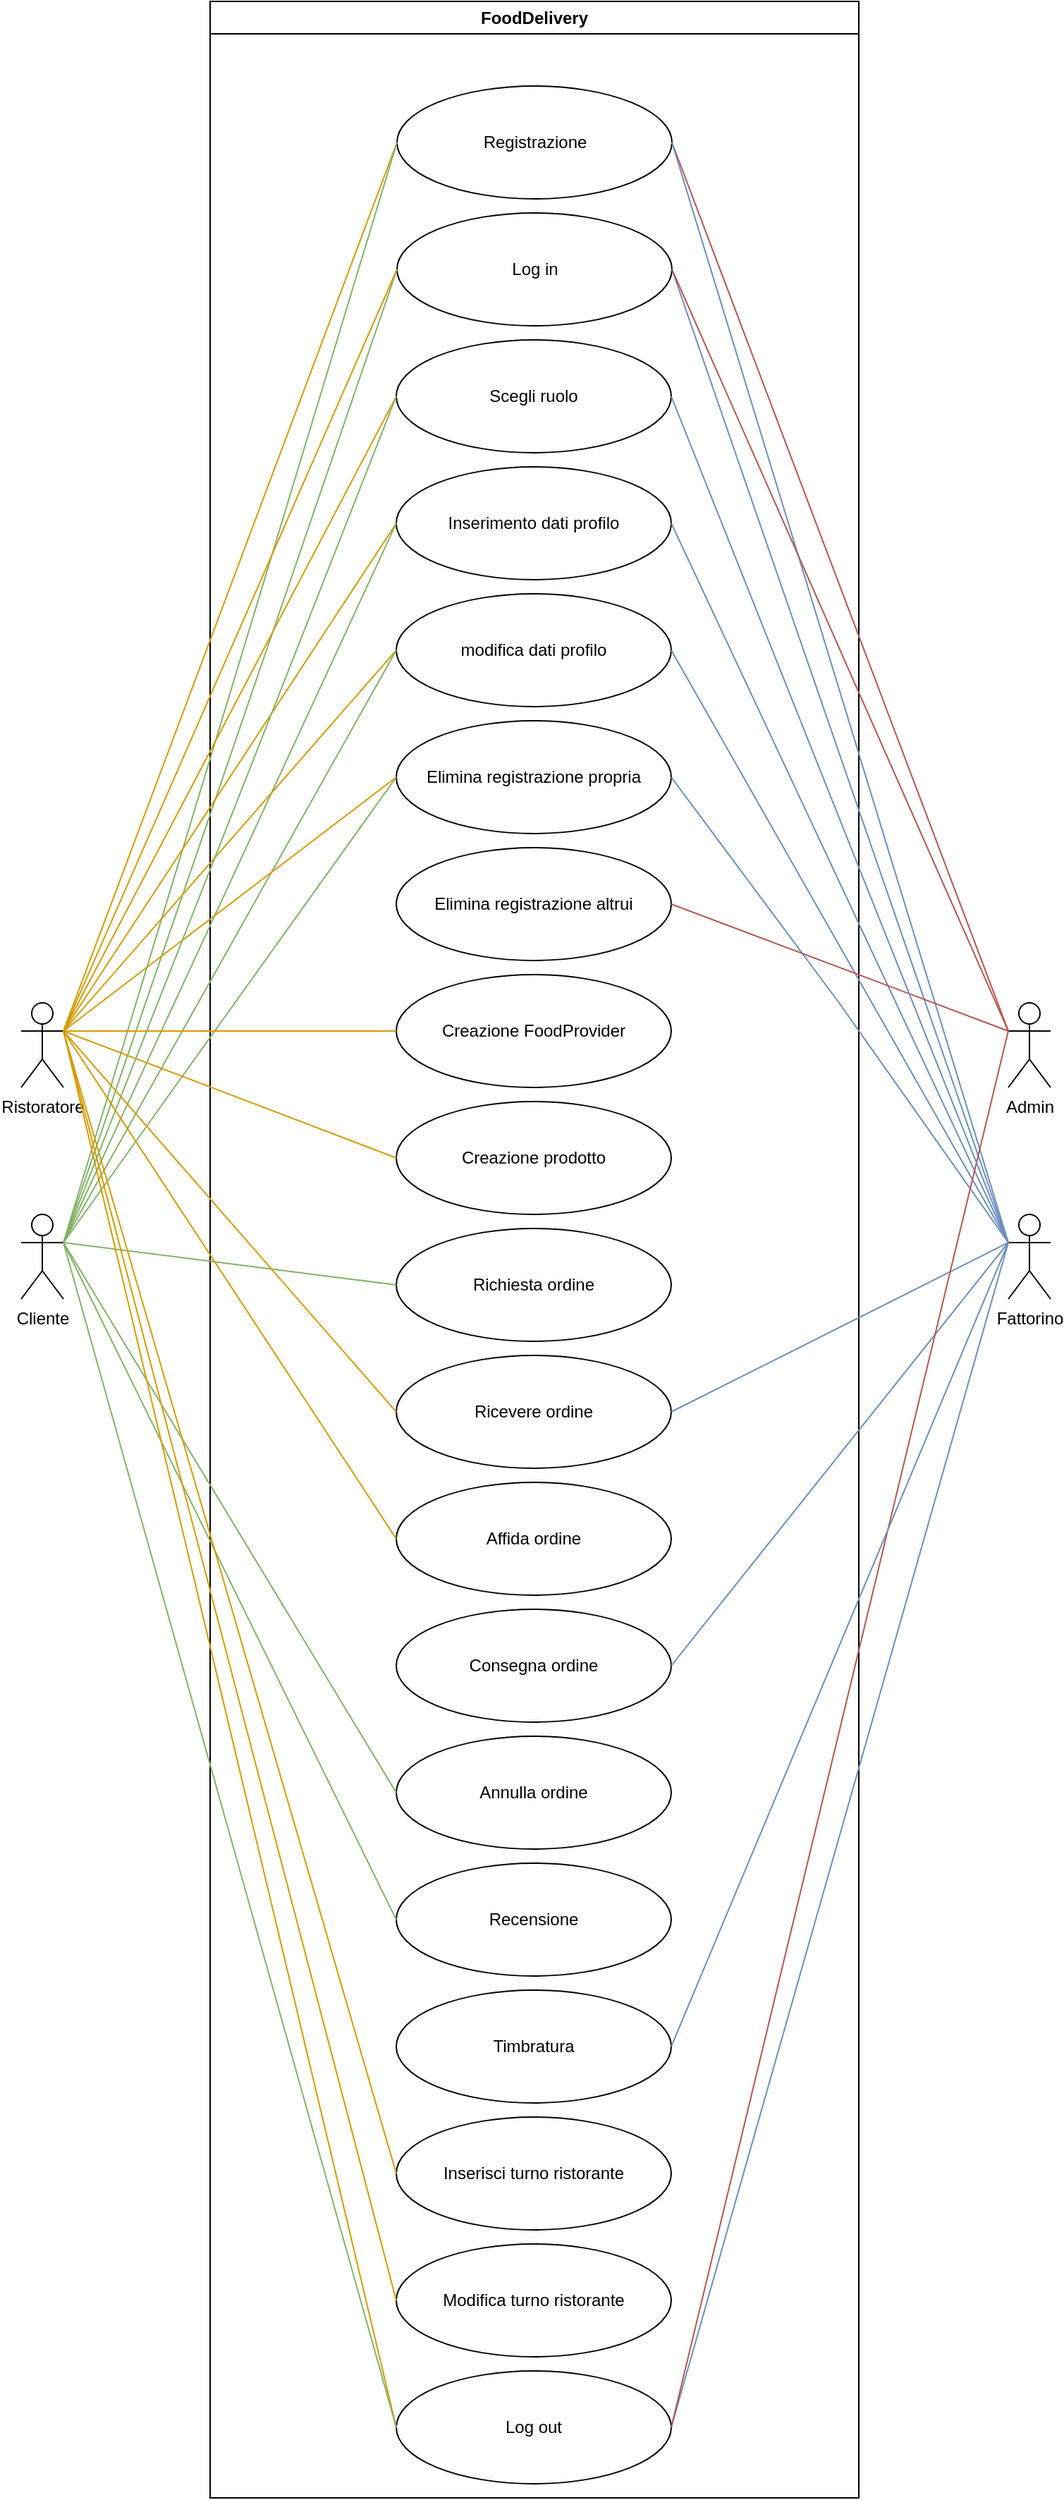 <mxfile version="22.1.5" type="device">
  <diagram id="N3234ASvJfDSWaJryoMs" name="Pagina-1">
    <mxGraphModel dx="1398" dy="790" grid="1" gridSize="10" guides="1" tooltips="1" connect="1" arrows="1" fold="1" page="1" pageScale="1" pageWidth="827" pageHeight="1169" math="0" shadow="0">
      <root>
        <mxCell id="0" />
        <mxCell id="1" parent="0" />
        <mxCell id="EwhVjRwzI69w9qEVV-6i-3" value="FoodDelivery&lt;br&gt;" style="swimlane;whiteSpace=wrap;html=1;" vertex="1" parent="1">
          <mxGeometry x="184" y="20" width="460" height="1770" as="geometry" />
        </mxCell>
        <mxCell id="EwhVjRwzI69w9qEVV-6i-11" value="Registrazione" style="ellipse;whiteSpace=wrap;html=1;" vertex="1" parent="EwhVjRwzI69w9qEVV-6i-3">
          <mxGeometry x="132.5" y="60" width="195" height="80" as="geometry" />
        </mxCell>
        <mxCell id="EwhVjRwzI69w9qEVV-6i-20" value="Log in" style="ellipse;whiteSpace=wrap;html=1;" vertex="1" parent="EwhVjRwzI69w9qEVV-6i-3">
          <mxGeometry x="132.5" y="150" width="195" height="80" as="geometry" />
        </mxCell>
        <mxCell id="EwhVjRwzI69w9qEVV-6i-26" value="Inserimento dati profilo" style="ellipse;whiteSpace=wrap;html=1;" vertex="1" parent="EwhVjRwzI69w9qEVV-6i-3">
          <mxGeometry x="132" y="330" width="195" height="80" as="geometry" />
        </mxCell>
        <mxCell id="EwhVjRwzI69w9qEVV-6i-31" value="modifica dati profilo" style="ellipse;whiteSpace=wrap;html=1;" vertex="1" parent="EwhVjRwzI69w9qEVV-6i-3">
          <mxGeometry x="132" y="420" width="195" height="80" as="geometry" />
        </mxCell>
        <mxCell id="EwhVjRwzI69w9qEVV-6i-36" value="Elimina registrazione propria" style="ellipse;whiteSpace=wrap;html=1;" vertex="1" parent="EwhVjRwzI69w9qEVV-6i-3">
          <mxGeometry x="132" y="510" width="195" height="80" as="geometry" />
        </mxCell>
        <mxCell id="EwhVjRwzI69w9qEVV-6i-41" value="Elimina registrazione altrui" style="ellipse;whiteSpace=wrap;html=1;" vertex="1" parent="EwhVjRwzI69w9qEVV-6i-3">
          <mxGeometry x="132" y="600" width="195" height="80" as="geometry" />
        </mxCell>
        <mxCell id="EwhVjRwzI69w9qEVV-6i-44" value="Creazione FoodProvider" style="ellipse;whiteSpace=wrap;html=1;" vertex="1" parent="EwhVjRwzI69w9qEVV-6i-3">
          <mxGeometry x="132" y="690" width="195" height="80" as="geometry" />
        </mxCell>
        <mxCell id="EwhVjRwzI69w9qEVV-6i-46" value="Creazione prodotto" style="ellipse;whiteSpace=wrap;html=1;" vertex="1" parent="EwhVjRwzI69w9qEVV-6i-3">
          <mxGeometry x="132" y="780" width="195" height="80" as="geometry" />
        </mxCell>
        <mxCell id="EwhVjRwzI69w9qEVV-6i-48" value="Richiesta ordine" style="ellipse;whiteSpace=wrap;html=1;" vertex="1" parent="EwhVjRwzI69w9qEVV-6i-3">
          <mxGeometry x="132" y="870" width="195" height="80" as="geometry" />
        </mxCell>
        <mxCell id="EwhVjRwzI69w9qEVV-6i-50" value="Ricevere ordine" style="ellipse;whiteSpace=wrap;html=1;" vertex="1" parent="EwhVjRwzI69w9qEVV-6i-3">
          <mxGeometry x="132" y="960" width="195" height="80" as="geometry" />
        </mxCell>
        <mxCell id="EwhVjRwzI69w9qEVV-6i-53" value="Consegna ordine" style="ellipse;whiteSpace=wrap;html=1;" vertex="1" parent="EwhVjRwzI69w9qEVV-6i-3">
          <mxGeometry x="132" y="1140" width="195" height="80" as="geometry" />
        </mxCell>
        <mxCell id="EwhVjRwzI69w9qEVV-6i-55" value="Affida ordine" style="ellipse;whiteSpace=wrap;html=1;" vertex="1" parent="EwhVjRwzI69w9qEVV-6i-3">
          <mxGeometry x="132" y="1050" width="195" height="80" as="geometry" />
        </mxCell>
        <mxCell id="EwhVjRwzI69w9qEVV-6i-57" value="Annulla ordine" style="ellipse;whiteSpace=wrap;html=1;" vertex="1" parent="EwhVjRwzI69w9qEVV-6i-3">
          <mxGeometry x="132" y="1230" width="195" height="80" as="geometry" />
        </mxCell>
        <mxCell id="EwhVjRwzI69w9qEVV-6i-60" value="Recensione&lt;br&gt;" style="ellipse;whiteSpace=wrap;html=1;" vertex="1" parent="EwhVjRwzI69w9qEVV-6i-3">
          <mxGeometry x="132" y="1320" width="195" height="80" as="geometry" />
        </mxCell>
        <mxCell id="EwhVjRwzI69w9qEVV-6i-157" value="Log out" style="ellipse;whiteSpace=wrap;html=1;" vertex="1" parent="EwhVjRwzI69w9qEVV-6i-3">
          <mxGeometry x="132" y="1680" width="195" height="80" as="geometry" />
        </mxCell>
        <mxCell id="EwhVjRwzI69w9qEVV-6i-162" value="Timbratura" style="ellipse;whiteSpace=wrap;html=1;" vertex="1" parent="EwhVjRwzI69w9qEVV-6i-3">
          <mxGeometry x="132" y="1410" width="195" height="80" as="geometry" />
        </mxCell>
        <mxCell id="EwhVjRwzI69w9qEVV-6i-165" value="Inserisci turno ristorante" style="ellipse;whiteSpace=wrap;html=1;" vertex="1" parent="EwhVjRwzI69w9qEVV-6i-3">
          <mxGeometry x="132" y="1500" width="195" height="80" as="geometry" />
        </mxCell>
        <mxCell id="EwhVjRwzI69w9qEVV-6i-166" value="Modifica turno ristorante" style="ellipse;whiteSpace=wrap;html=1;" vertex="1" parent="EwhVjRwzI69w9qEVV-6i-3">
          <mxGeometry x="132" y="1590" width="195" height="80" as="geometry" />
        </mxCell>
        <mxCell id="EwhVjRwzI69w9qEVV-6i-169" value="Scegli ruolo" style="ellipse;whiteSpace=wrap;html=1;" vertex="1" parent="EwhVjRwzI69w9qEVV-6i-3">
          <mxGeometry x="132" y="240" width="195" height="80" as="geometry" />
        </mxCell>
        <mxCell id="EwhVjRwzI69w9qEVV-6i-4" value="Ristoratore" style="shape=umlActor;verticalLabelPosition=bottom;verticalAlign=top;html=1;outlineConnect=0;" vertex="1" parent="1">
          <mxGeometry x="50" y="730" width="30" height="60" as="geometry" />
        </mxCell>
        <mxCell id="EwhVjRwzI69w9qEVV-6i-5" value="Cliente" style="shape=umlActor;verticalLabelPosition=bottom;verticalAlign=top;html=1;outlineConnect=0;" vertex="1" parent="1">
          <mxGeometry x="50" y="880" width="30" height="60" as="geometry" />
        </mxCell>
        <mxCell id="EwhVjRwzI69w9qEVV-6i-6" value="Fattorino" style="shape=umlActor;verticalLabelPosition=bottom;verticalAlign=top;html=1;outlineConnect=0;" vertex="1" parent="1">
          <mxGeometry x="750" y="880" width="30" height="60" as="geometry" />
        </mxCell>
        <mxCell id="EwhVjRwzI69w9qEVV-6i-8" value="Admin" style="shape=umlActor;verticalLabelPosition=bottom;verticalAlign=top;html=1;outlineConnect=0;" vertex="1" parent="1">
          <mxGeometry x="750" y="730" width="30" height="60" as="geometry" />
        </mxCell>
        <mxCell id="EwhVjRwzI69w9qEVV-6i-16" value="" style="endArrow=none;html=1;rounded=0;entryX=0;entryY=0.5;entryDx=0;entryDy=0;exitX=1;exitY=0.333;exitDx=0;exitDy=0;exitPerimeter=0;fillColor=#ffe6cc;strokeColor=#d79b00;" edge="1" parent="1" source="EwhVjRwzI69w9qEVV-6i-4" target="EwhVjRwzI69w9qEVV-6i-11">
          <mxGeometry width="50" height="50" relative="1" as="geometry">
            <mxPoint x="44" y="230" as="sourcePoint" />
            <mxPoint x="94" y="180" as="targetPoint" />
          </mxGeometry>
        </mxCell>
        <mxCell id="EwhVjRwzI69w9qEVV-6i-17" value="" style="endArrow=none;html=1;rounded=0;exitX=1;exitY=0.333;exitDx=0;exitDy=0;exitPerimeter=0;entryX=0;entryY=0.5;entryDx=0;entryDy=0;fillColor=#d5e8d4;strokeColor=#82b366;" edge="1" parent="1" source="EwhVjRwzI69w9qEVV-6i-5" target="EwhVjRwzI69w9qEVV-6i-11">
          <mxGeometry width="50" height="50" relative="1" as="geometry">
            <mxPoint x="104" y="220" as="sourcePoint" />
            <mxPoint x="154" y="170" as="targetPoint" />
          </mxGeometry>
        </mxCell>
        <mxCell id="EwhVjRwzI69w9qEVV-6i-18" value="" style="endArrow=none;html=1;rounded=0;exitX=0;exitY=0.333;exitDx=0;exitDy=0;exitPerimeter=0;entryX=1;entryY=0.5;entryDx=0;entryDy=0;fillColor=#f8cecc;strokeColor=#b85450;" edge="1" parent="1" source="EwhVjRwzI69w9qEVV-6i-8" target="EwhVjRwzI69w9qEVV-6i-11">
          <mxGeometry width="50" height="50" relative="1" as="geometry">
            <mxPoint x="604" y="60" as="sourcePoint" />
            <mxPoint x="654" y="10" as="targetPoint" />
          </mxGeometry>
        </mxCell>
        <mxCell id="EwhVjRwzI69w9qEVV-6i-19" value="" style="endArrow=none;html=1;rounded=0;entryX=0;entryY=0.333;entryDx=0;entryDy=0;entryPerimeter=0;exitX=1;exitY=0.5;exitDx=0;exitDy=0;fillColor=#dae8fc;strokeColor=#6c8ebf;" edge="1" parent="1" source="EwhVjRwzI69w9qEVV-6i-11" target="EwhVjRwzI69w9qEVV-6i-6">
          <mxGeometry width="50" height="50" relative="1" as="geometry">
            <mxPoint x="394" y="190" as="sourcePoint" />
            <mxPoint x="444" y="140" as="targetPoint" />
          </mxGeometry>
        </mxCell>
        <mxCell id="EwhVjRwzI69w9qEVV-6i-21" value="" style="endArrow=none;html=1;rounded=0;entryX=0;entryY=0.5;entryDx=0;entryDy=0;fillColor=#d5e8d4;strokeColor=#82b366;exitX=1;exitY=0.333;exitDx=0;exitDy=0;exitPerimeter=0;" edge="1" parent="1" source="EwhVjRwzI69w9qEVV-6i-5" target="EwhVjRwzI69w9qEVV-6i-20">
          <mxGeometry width="50" height="50" relative="1" as="geometry">
            <mxPoint x="104" y="300" as="sourcePoint" />
            <mxPoint x="194" y="290" as="targetPoint" />
          </mxGeometry>
        </mxCell>
        <mxCell id="EwhVjRwzI69w9qEVV-6i-22" value="" style="endArrow=none;html=1;rounded=0;exitX=1;exitY=0.333;exitDx=0;exitDy=0;exitPerimeter=0;entryX=0;entryY=0.5;entryDx=0;entryDy=0;fillColor=#ffe6cc;strokeColor=#d79b00;" edge="1" parent="1" source="EwhVjRwzI69w9qEVV-6i-4" target="EwhVjRwzI69w9qEVV-6i-20">
          <mxGeometry width="50" height="50" relative="1" as="geometry">
            <mxPoint x="54" y="210" as="sourcePoint" />
            <mxPoint x="104" y="160" as="targetPoint" />
          </mxGeometry>
        </mxCell>
        <mxCell id="EwhVjRwzI69w9qEVV-6i-23" value="" style="endArrow=none;html=1;rounded=0;entryX=0;entryY=0.333;entryDx=0;entryDy=0;entryPerimeter=0;exitX=1;exitY=0.5;exitDx=0;exitDy=0;fillColor=#dae8fc;strokeColor=#6c8ebf;" edge="1" parent="1" source="EwhVjRwzI69w9qEVV-6i-20" target="EwhVjRwzI69w9qEVV-6i-6">
          <mxGeometry width="50" height="50" relative="1" as="geometry">
            <mxPoint x="494" y="290" as="sourcePoint" />
            <mxPoint x="544" y="240" as="targetPoint" />
          </mxGeometry>
        </mxCell>
        <mxCell id="EwhVjRwzI69w9qEVV-6i-24" value="" style="endArrow=none;html=1;rounded=0;entryX=0;entryY=0.333;entryDx=0;entryDy=0;entryPerimeter=0;exitX=1;exitY=0.5;exitDx=0;exitDy=0;fillColor=#f8cecc;strokeColor=#b85450;" edge="1" parent="1" source="EwhVjRwzI69w9qEVV-6i-20" target="EwhVjRwzI69w9qEVV-6i-8">
          <mxGeometry width="50" height="50" relative="1" as="geometry">
            <mxPoint x="404" y="270" as="sourcePoint" />
            <mxPoint x="454" y="220" as="targetPoint" />
          </mxGeometry>
        </mxCell>
        <mxCell id="EwhVjRwzI69w9qEVV-6i-27" value="" style="endArrow=none;html=1;rounded=0;exitX=1;exitY=0.333;exitDx=0;exitDy=0;exitPerimeter=0;entryX=0;entryY=0.5;entryDx=0;entryDy=0;fillColor=#ffe6cc;strokeColor=#d79b00;" edge="1" parent="1" source="EwhVjRwzI69w9qEVV-6i-4" target="EwhVjRwzI69w9qEVV-6i-26">
          <mxGeometry width="50" height="50" relative="1" as="geometry">
            <mxPoint x="94" y="200" as="sourcePoint" />
            <mxPoint x="144" y="150" as="targetPoint" />
          </mxGeometry>
        </mxCell>
        <mxCell id="EwhVjRwzI69w9qEVV-6i-28" value="" style="endArrow=none;html=1;rounded=0;exitX=1;exitY=0.333;exitDx=0;exitDy=0;exitPerimeter=0;entryX=0;entryY=0.5;entryDx=0;entryDy=0;fillColor=#d5e8d4;strokeColor=#82b366;" edge="1" parent="1" source="EwhVjRwzI69w9qEVV-6i-5" target="EwhVjRwzI69w9qEVV-6i-26">
          <mxGeometry width="50" height="50" relative="1" as="geometry">
            <mxPoint x="44" y="210" as="sourcePoint" />
            <mxPoint x="94" y="160" as="targetPoint" />
          </mxGeometry>
        </mxCell>
        <mxCell id="EwhVjRwzI69w9qEVV-6i-29" value="" style="endArrow=none;html=1;rounded=0;entryX=0;entryY=0.333;entryDx=0;entryDy=0;entryPerimeter=0;exitX=1;exitY=0.5;exitDx=0;exitDy=0;fillColor=#dae8fc;strokeColor=#6c8ebf;" edge="1" parent="1" source="EwhVjRwzI69w9qEVV-6i-26" target="EwhVjRwzI69w9qEVV-6i-6">
          <mxGeometry width="50" height="50" relative="1" as="geometry">
            <mxPoint x="504" y="290" as="sourcePoint" />
            <mxPoint x="554" y="240" as="targetPoint" />
          </mxGeometry>
        </mxCell>
        <mxCell id="EwhVjRwzI69w9qEVV-6i-32" value="" style="endArrow=none;html=1;rounded=0;exitX=1;exitY=0.333;exitDx=0;exitDy=0;exitPerimeter=0;entryX=0;entryY=0.5;entryDx=0;entryDy=0;fillColor=#ffe6cc;strokeColor=#d79b00;" edge="1" parent="1" source="EwhVjRwzI69w9qEVV-6i-4" target="EwhVjRwzI69w9qEVV-6i-31">
          <mxGeometry width="50" height="50" relative="1" as="geometry">
            <mxPoint x="94" y="220" as="sourcePoint" />
            <mxPoint x="144" y="170" as="targetPoint" />
          </mxGeometry>
        </mxCell>
        <mxCell id="EwhVjRwzI69w9qEVV-6i-33" value="" style="endArrow=none;html=1;rounded=0;exitX=1;exitY=0.333;exitDx=0;exitDy=0;exitPerimeter=0;entryX=0;entryY=0.5;entryDx=0;entryDy=0;fillColor=#d5e8d4;strokeColor=#82b366;" edge="1" parent="1" source="EwhVjRwzI69w9qEVV-6i-5" target="EwhVjRwzI69w9qEVV-6i-31">
          <mxGeometry width="50" height="50" relative="1" as="geometry">
            <mxPoint x="164" y="350" as="sourcePoint" />
            <mxPoint x="214" y="300" as="targetPoint" />
          </mxGeometry>
        </mxCell>
        <mxCell id="EwhVjRwzI69w9qEVV-6i-35" value="" style="endArrow=none;html=1;rounded=0;entryX=0;entryY=0.333;entryDx=0;entryDy=0;entryPerimeter=0;exitX=1;exitY=0.5;exitDx=0;exitDy=0;fillColor=#dae8fc;strokeColor=#6c8ebf;" edge="1" parent="1" source="EwhVjRwzI69w9qEVV-6i-31" target="EwhVjRwzI69w9qEVV-6i-6">
          <mxGeometry width="50" height="50" relative="1" as="geometry">
            <mxPoint x="464" y="350" as="sourcePoint" />
            <mxPoint x="514" y="300" as="targetPoint" />
          </mxGeometry>
        </mxCell>
        <mxCell id="EwhVjRwzI69w9qEVV-6i-37" value="" style="endArrow=none;html=1;rounded=0;exitX=1;exitY=0.333;exitDx=0;exitDy=0;exitPerimeter=0;entryX=0;entryY=0.5;entryDx=0;entryDy=0;fillColor=#d5e8d4;strokeColor=#82b366;" edge="1" parent="1" source="EwhVjRwzI69w9qEVV-6i-5" target="EwhVjRwzI69w9qEVV-6i-36">
          <mxGeometry width="50" height="50" relative="1" as="geometry">
            <mxPoint x="264" y="440" as="sourcePoint" />
            <mxPoint x="314" y="390" as="targetPoint" />
          </mxGeometry>
        </mxCell>
        <mxCell id="EwhVjRwzI69w9qEVV-6i-38" value="" style="endArrow=none;html=1;rounded=0;exitX=1;exitY=0.5;exitDx=0;exitDy=0;entryX=0;entryY=0.333;entryDx=0;entryDy=0;entryPerimeter=0;fillColor=#dae8fc;strokeColor=#6c8ebf;" edge="1" parent="1" source="EwhVjRwzI69w9qEVV-6i-36" target="EwhVjRwzI69w9qEVV-6i-6">
          <mxGeometry width="50" height="50" relative="1" as="geometry">
            <mxPoint x="514" y="370" as="sourcePoint" />
            <mxPoint x="564" y="320" as="targetPoint" />
            <Array as="points">
              <mxPoint x="630" y="730" />
            </Array>
          </mxGeometry>
        </mxCell>
        <mxCell id="EwhVjRwzI69w9qEVV-6i-39" value="" style="endArrow=none;html=1;rounded=0;exitX=1;exitY=0.333;exitDx=0;exitDy=0;exitPerimeter=0;entryX=0;entryY=0.5;entryDx=0;entryDy=0;fillColor=#ffe6cc;strokeColor=#d79b00;" edge="1" parent="1" source="EwhVjRwzI69w9qEVV-6i-4" target="EwhVjRwzI69w9qEVV-6i-36">
          <mxGeometry width="50" height="50" relative="1" as="geometry">
            <mxPoint x="94" y="250" as="sourcePoint" />
            <mxPoint x="144" y="200" as="targetPoint" />
          </mxGeometry>
        </mxCell>
        <mxCell id="EwhVjRwzI69w9qEVV-6i-42" value="" style="endArrow=none;html=1;rounded=0;entryX=0;entryY=0.333;entryDx=0;entryDy=0;entryPerimeter=0;exitX=1;exitY=0.5;exitDx=0;exitDy=0;fillColor=#f8cecc;strokeColor=#b85450;" edge="1" parent="1" source="EwhVjRwzI69w9qEVV-6i-41" target="EwhVjRwzI69w9qEVV-6i-8">
          <mxGeometry width="50" height="50" relative="1" as="geometry">
            <mxPoint x="674" y="230" as="sourcePoint" />
            <mxPoint x="724" y="180" as="targetPoint" />
          </mxGeometry>
        </mxCell>
        <mxCell id="EwhVjRwzI69w9qEVV-6i-45" value="" style="endArrow=none;html=1;rounded=0;exitX=1;exitY=0.333;exitDx=0;exitDy=0;exitPerimeter=0;entryX=0;entryY=0.5;entryDx=0;entryDy=0;fillColor=#ffe6cc;strokeColor=#d79b00;" edge="1" parent="1" source="EwhVjRwzI69w9qEVV-6i-4" target="EwhVjRwzI69w9qEVV-6i-44">
          <mxGeometry width="50" height="50" relative="1" as="geometry">
            <mxPoint x="104" y="230" as="sourcePoint" />
            <mxPoint x="154" y="180" as="targetPoint" />
          </mxGeometry>
        </mxCell>
        <mxCell id="EwhVjRwzI69w9qEVV-6i-47" value="" style="endArrow=none;html=1;rounded=0;exitX=1;exitY=0.333;exitDx=0;exitDy=0;exitPerimeter=0;entryX=0;entryY=0.5;entryDx=0;entryDy=0;fillColor=#ffe6cc;strokeColor=#d79b00;" edge="1" parent="1" source="EwhVjRwzI69w9qEVV-6i-4" target="EwhVjRwzI69w9qEVV-6i-46">
          <mxGeometry width="50" height="50" relative="1" as="geometry">
            <mxPoint x="94" y="230" as="sourcePoint" />
            <mxPoint x="144" y="180" as="targetPoint" />
          </mxGeometry>
        </mxCell>
        <mxCell id="EwhVjRwzI69w9qEVV-6i-49" value="" style="endArrow=none;html=1;rounded=0;exitX=1;exitY=0.333;exitDx=0;exitDy=0;exitPerimeter=0;entryX=0;entryY=0.5;entryDx=0;entryDy=0;fillColor=#d5e8d4;strokeColor=#82b366;" edge="1" parent="1" source="EwhVjRwzI69w9qEVV-6i-5" target="EwhVjRwzI69w9qEVV-6i-48">
          <mxGeometry width="50" height="50" relative="1" as="geometry">
            <mxPoint x="154" y="470" as="sourcePoint" />
            <mxPoint x="204" y="420" as="targetPoint" />
          </mxGeometry>
        </mxCell>
        <mxCell id="EwhVjRwzI69w9qEVV-6i-51" value="" style="endArrow=none;html=1;rounded=0;exitX=1;exitY=0.333;exitDx=0;exitDy=0;exitPerimeter=0;fillColor=#ffe6cc;strokeColor=#d79b00;entryX=0;entryY=0.5;entryDx=0;entryDy=0;" edge="1" parent="1" source="EwhVjRwzI69w9qEVV-6i-4" target="EwhVjRwzI69w9qEVV-6i-50">
          <mxGeometry width="50" height="50" relative="1" as="geometry">
            <mxPoint x="54" y="270" as="sourcePoint" />
            <mxPoint x="104" y="220" as="targetPoint" />
          </mxGeometry>
        </mxCell>
        <mxCell id="EwhVjRwzI69w9qEVV-6i-52" value="" style="endArrow=none;html=1;rounded=0;entryX=0;entryY=0.333;entryDx=0;entryDy=0;entryPerimeter=0;fillColor=#dae8fc;strokeColor=#6c8ebf;exitX=1;exitY=0.5;exitDx=0;exitDy=0;" edge="1" parent="1" source="EwhVjRwzI69w9qEVV-6i-50" target="EwhVjRwzI69w9qEVV-6i-6">
          <mxGeometry width="50" height="50" relative="1" as="geometry">
            <mxPoint x="654" y="410" as="sourcePoint" />
            <mxPoint x="704" y="360" as="targetPoint" />
          </mxGeometry>
        </mxCell>
        <mxCell id="EwhVjRwzI69w9qEVV-6i-54" value="" style="endArrow=none;html=1;rounded=0;entryX=0;entryY=0.333;entryDx=0;entryDy=0;entryPerimeter=0;fillColor=#dae8fc;strokeColor=#6c8ebf;exitX=1;exitY=0.5;exitDx=0;exitDy=0;" edge="1" parent="1" source="EwhVjRwzI69w9qEVV-6i-53" target="EwhVjRwzI69w9qEVV-6i-6">
          <mxGeometry width="50" height="50" relative="1" as="geometry">
            <mxPoint x="544" y="460" as="sourcePoint" />
            <mxPoint x="594" y="410" as="targetPoint" />
          </mxGeometry>
        </mxCell>
        <mxCell id="EwhVjRwzI69w9qEVV-6i-56" value="" style="endArrow=none;html=1;rounded=0;entryX=1;entryY=0.333;entryDx=0;entryDy=0;entryPerimeter=0;fillColor=#ffe6cc;strokeColor=#d79b00;exitX=0;exitY=0.5;exitDx=0;exitDy=0;" edge="1" parent="1" source="EwhVjRwzI69w9qEVV-6i-55" target="EwhVjRwzI69w9qEVV-6i-4">
          <mxGeometry width="50" height="50" relative="1" as="geometry">
            <mxPoint x="14" y="190" as="sourcePoint" />
            <mxPoint x="64" y="140" as="targetPoint" />
          </mxGeometry>
        </mxCell>
        <mxCell id="EwhVjRwzI69w9qEVV-6i-59" value="" style="endArrow=none;html=1;rounded=0;exitX=1;exitY=0.333;exitDx=0;exitDy=0;exitPerimeter=0;fillColor=#d5e8d4;strokeColor=#82b366;entryX=0;entryY=0.5;entryDx=0;entryDy=0;" edge="1" parent="1" source="EwhVjRwzI69w9qEVV-6i-5" target="EwhVjRwzI69w9qEVV-6i-57">
          <mxGeometry width="50" height="50" relative="1" as="geometry">
            <mxPoint x="104" y="480" as="sourcePoint" />
            <mxPoint x="154" y="430" as="targetPoint" />
          </mxGeometry>
        </mxCell>
        <mxCell id="EwhVjRwzI69w9qEVV-6i-62" value="" style="endArrow=none;html=1;rounded=0;exitX=1;exitY=0.333;exitDx=0;exitDy=0;exitPerimeter=0;entryX=0;entryY=0.5;entryDx=0;entryDy=0;fillColor=#d5e8d4;strokeColor=#82b366;" edge="1" parent="1" source="EwhVjRwzI69w9qEVV-6i-5" target="EwhVjRwzI69w9qEVV-6i-60">
          <mxGeometry width="50" height="50" relative="1" as="geometry">
            <mxPoint x="74" y="440" as="sourcePoint" />
            <mxPoint x="124" y="390" as="targetPoint" />
          </mxGeometry>
        </mxCell>
        <mxCell id="EwhVjRwzI69w9qEVV-6i-158" value="" style="endArrow=none;html=1;rounded=0;entryX=1;entryY=0.333;entryDx=0;entryDy=0;entryPerimeter=0;exitX=0;exitY=0.5;exitDx=0;exitDy=0;fillColor=#ffe6cc;strokeColor=#d79b00;" edge="1" parent="1" source="EwhVjRwzI69w9qEVV-6i-157" target="EwhVjRwzI69w9qEVV-6i-4">
          <mxGeometry width="50" height="50" relative="1" as="geometry">
            <mxPoint x="24" y="270" as="sourcePoint" />
            <mxPoint x="74" y="220" as="targetPoint" />
          </mxGeometry>
        </mxCell>
        <mxCell id="EwhVjRwzI69w9qEVV-6i-159" value="" style="endArrow=none;html=1;rounded=0;entryX=1;entryY=0.333;entryDx=0;entryDy=0;entryPerimeter=0;exitX=0;exitY=0.5;exitDx=0;exitDy=0;fillColor=#d5e8d4;strokeColor=#82b366;" edge="1" parent="1" source="EwhVjRwzI69w9qEVV-6i-157" target="EwhVjRwzI69w9qEVV-6i-5">
          <mxGeometry width="50" height="50" relative="1" as="geometry">
            <mxPoint x="14" y="440" as="sourcePoint" />
            <mxPoint x="64" y="390" as="targetPoint" />
          </mxGeometry>
        </mxCell>
        <mxCell id="EwhVjRwzI69w9qEVV-6i-160" value="" style="endArrow=none;html=1;rounded=0;entryX=0;entryY=0.333;entryDx=0;entryDy=0;entryPerimeter=0;exitX=1;exitY=0.5;exitDx=0;exitDy=0;fillColor=#dae8fc;strokeColor=#6c8ebf;" edge="1" parent="1" source="EwhVjRwzI69w9qEVV-6i-157" target="EwhVjRwzI69w9qEVV-6i-6">
          <mxGeometry width="50" height="50" relative="1" as="geometry">
            <mxPoint x="784" y="460" as="sourcePoint" />
            <mxPoint x="834" y="410" as="targetPoint" />
          </mxGeometry>
        </mxCell>
        <mxCell id="EwhVjRwzI69w9qEVV-6i-161" value="" style="endArrow=none;html=1;rounded=0;entryX=0;entryY=0.333;entryDx=0;entryDy=0;entryPerimeter=0;exitX=1;exitY=0.5;exitDx=0;exitDy=0;fillColor=#f8cecc;strokeColor=#b85450;" edge="1" parent="1" source="EwhVjRwzI69w9qEVV-6i-157" target="EwhVjRwzI69w9qEVV-6i-8">
          <mxGeometry width="50" height="50" relative="1" as="geometry">
            <mxPoint x="724" y="210" as="sourcePoint" />
            <mxPoint x="704" y="180" as="targetPoint" />
          </mxGeometry>
        </mxCell>
        <mxCell id="EwhVjRwzI69w9qEVV-6i-164" value="" style="endArrow=none;html=1;rounded=0;exitX=0;exitY=0.333;exitDx=0;exitDy=0;exitPerimeter=0;entryX=1;entryY=0.5;entryDx=0;entryDy=0;fillColor=#dae8fc;strokeColor=#6c8ebf;" edge="1" parent="1" source="EwhVjRwzI69w9qEVV-6i-6" target="EwhVjRwzI69w9qEVV-6i-162">
          <mxGeometry width="50" height="50" relative="1" as="geometry">
            <mxPoint x="744" y="200" as="sourcePoint" />
            <mxPoint x="794" y="150" as="targetPoint" />
          </mxGeometry>
        </mxCell>
        <mxCell id="EwhVjRwzI69w9qEVV-6i-167" value="" style="endArrow=none;html=1;rounded=0;entryX=1;entryY=0.333;entryDx=0;entryDy=0;entryPerimeter=0;exitX=0;exitY=0.5;exitDx=0;exitDy=0;fillColor=#ffe6cc;strokeColor=#d79b00;" edge="1" parent="1" source="EwhVjRwzI69w9qEVV-6i-165" target="EwhVjRwzI69w9qEVV-6i-4">
          <mxGeometry width="50" height="50" relative="1" as="geometry">
            <mxPoint x="10" y="1060" as="sourcePoint" />
            <mxPoint x="60" y="1010" as="targetPoint" />
          </mxGeometry>
        </mxCell>
        <mxCell id="EwhVjRwzI69w9qEVV-6i-168" value="" style="endArrow=none;html=1;rounded=0;entryX=1;entryY=0.333;entryDx=0;entryDy=0;entryPerimeter=0;exitX=0;exitY=0.5;exitDx=0;exitDy=0;fillColor=#ffe6cc;strokeColor=#d79b00;" edge="1" parent="1" source="EwhVjRwzI69w9qEVV-6i-166" target="EwhVjRwzI69w9qEVV-6i-4">
          <mxGeometry width="50" height="50" relative="1" as="geometry">
            <mxPoint x="-40" y="830" as="sourcePoint" />
            <mxPoint x="94" y="710" as="targetPoint" />
          </mxGeometry>
        </mxCell>
        <mxCell id="EwhVjRwzI69w9qEVV-6i-170" value="" style="endArrow=none;html=1;rounded=0;fillColor=#ffe6cc;strokeColor=#d79b00;exitX=1;exitY=0.333;exitDx=0;exitDy=0;exitPerimeter=0;entryX=0;entryY=0.5;entryDx=0;entryDy=0;" edge="1" parent="1" source="EwhVjRwzI69w9qEVV-6i-4" target="EwhVjRwzI69w9qEVV-6i-169">
          <mxGeometry width="50" height="50" relative="1" as="geometry">
            <mxPoint x="-60" y="700" as="sourcePoint" />
            <mxPoint x="-10" y="650" as="targetPoint" />
          </mxGeometry>
        </mxCell>
        <mxCell id="EwhVjRwzI69w9qEVV-6i-171" value="" style="endArrow=none;html=1;rounded=0;fillColor=#d5e8d4;strokeColor=#82b366;exitX=1;exitY=0.333;exitDx=0;exitDy=0;exitPerimeter=0;entryX=0;entryY=0.5;entryDx=0;entryDy=0;" edge="1" parent="1" source="EwhVjRwzI69w9qEVV-6i-5" target="EwhVjRwzI69w9qEVV-6i-169">
          <mxGeometry width="50" height="50" relative="1" as="geometry">
            <mxPoint x="-140" y="610" as="sourcePoint" />
            <mxPoint x="-90" y="560" as="targetPoint" />
          </mxGeometry>
        </mxCell>
        <mxCell id="EwhVjRwzI69w9qEVV-6i-172" value="" style="endArrow=none;html=1;rounded=0;exitX=0;exitY=0.333;exitDx=0;exitDy=0;exitPerimeter=0;fillColor=#dae8fc;strokeColor=#6c8ebf;entryX=1;entryY=0.5;entryDx=0;entryDy=0;" edge="1" parent="1" source="EwhVjRwzI69w9qEVV-6i-6" target="EwhVjRwzI69w9qEVV-6i-169">
          <mxGeometry width="50" height="50" relative="1" as="geometry">
            <mxPoint x="-250" y="640" as="sourcePoint" />
            <mxPoint x="-200" y="590" as="targetPoint" />
          </mxGeometry>
        </mxCell>
      </root>
    </mxGraphModel>
  </diagram>
</mxfile>
